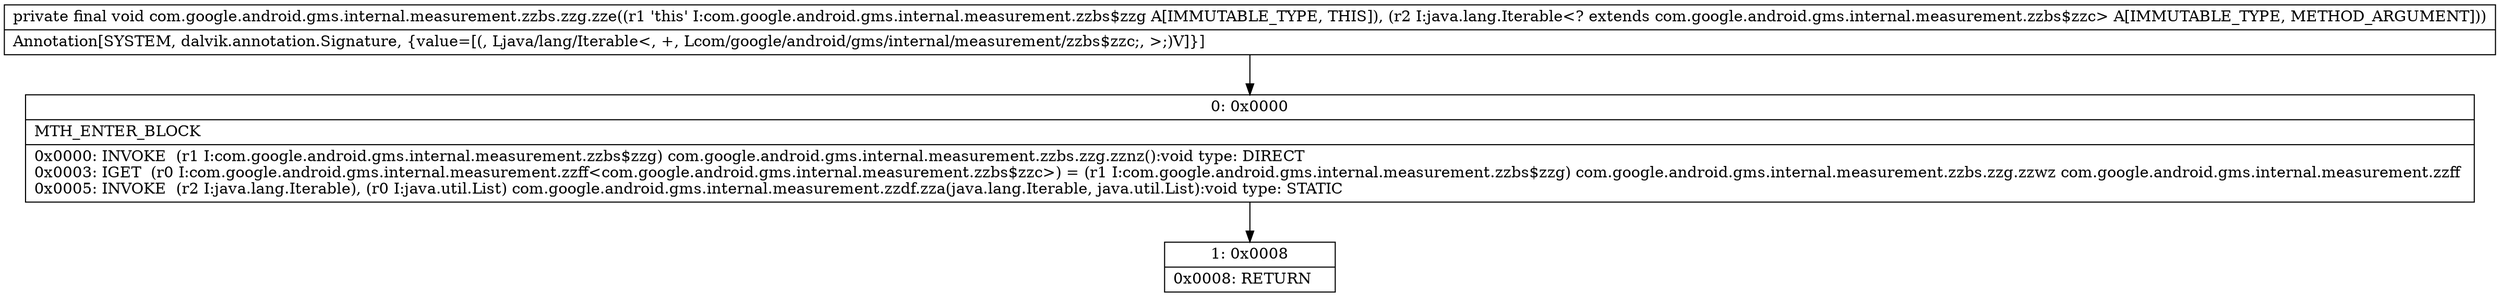 digraph "CFG forcom.google.android.gms.internal.measurement.zzbs.zzg.zze(Ljava\/lang\/Iterable;)V" {
Node_0 [shape=record,label="{0\:\ 0x0000|MTH_ENTER_BLOCK\l|0x0000: INVOKE  (r1 I:com.google.android.gms.internal.measurement.zzbs$zzg) com.google.android.gms.internal.measurement.zzbs.zzg.zznz():void type: DIRECT \l0x0003: IGET  (r0 I:com.google.android.gms.internal.measurement.zzff\<com.google.android.gms.internal.measurement.zzbs$zzc\>) = (r1 I:com.google.android.gms.internal.measurement.zzbs$zzg) com.google.android.gms.internal.measurement.zzbs.zzg.zzwz com.google.android.gms.internal.measurement.zzff \l0x0005: INVOKE  (r2 I:java.lang.Iterable), (r0 I:java.util.List) com.google.android.gms.internal.measurement.zzdf.zza(java.lang.Iterable, java.util.List):void type: STATIC \l}"];
Node_1 [shape=record,label="{1\:\ 0x0008|0x0008: RETURN   \l}"];
MethodNode[shape=record,label="{private final void com.google.android.gms.internal.measurement.zzbs.zzg.zze((r1 'this' I:com.google.android.gms.internal.measurement.zzbs$zzg A[IMMUTABLE_TYPE, THIS]), (r2 I:java.lang.Iterable\<? extends com.google.android.gms.internal.measurement.zzbs$zzc\> A[IMMUTABLE_TYPE, METHOD_ARGUMENT]))  | Annotation[SYSTEM, dalvik.annotation.Signature, \{value=[(, Ljava\/lang\/Iterable\<, +, Lcom\/google\/android\/gms\/internal\/measurement\/zzbs$zzc;, \>;)V]\}]\l}"];
MethodNode -> Node_0;
Node_0 -> Node_1;
}


